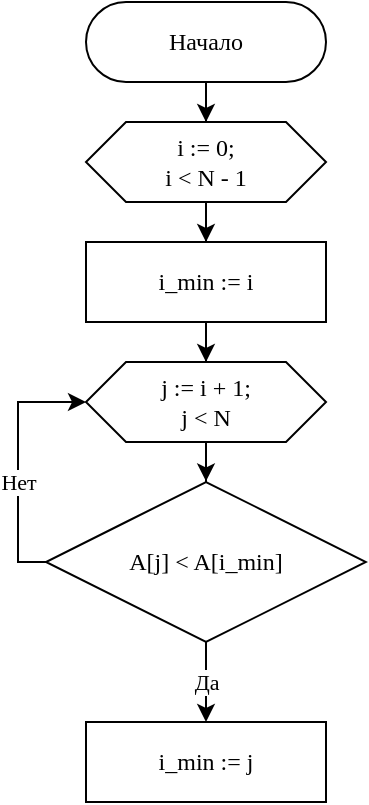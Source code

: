 <mxfile version="14.0.1" type="github">
  <diagram id="jJN2-YR1qqHn-e9BybVK" name="Page-1">
    <mxGraphModel dx="681" dy="482" grid="1" gridSize="10" guides="1" tooltips="1" connect="1" arrows="1" fold="1" page="1" pageScale="1" pageWidth="827" pageHeight="1169" math="0" shadow="0">
      <root>
        <mxCell id="0" />
        <mxCell id="1" parent="0" />
        <mxCell id="zWPFmJT7cU66MBOUrcfU-5" value="" style="edgeStyle=orthogonalEdgeStyle;rounded=0;orthogonalLoop=1;jettySize=auto;html=1;fontFamily=Consolas;" edge="1" parent="1" source="zWPFmJT7cU66MBOUrcfU-1" target="zWPFmJT7cU66MBOUrcfU-4">
          <mxGeometry relative="1" as="geometry" />
        </mxCell>
        <mxCell id="zWPFmJT7cU66MBOUrcfU-1" value="Начало" style="rounded=1;whiteSpace=wrap;html=1;arcSize=50;fontFamily=Consolas;" vertex="1" parent="1">
          <mxGeometry x="354" y="40" width="120" height="40" as="geometry" />
        </mxCell>
        <mxCell id="zWPFmJT7cU66MBOUrcfU-7" value="" style="edgeStyle=orthogonalEdgeStyle;rounded=0;orthogonalLoop=1;jettySize=auto;html=1;fontFamily=Consolas;" edge="1" parent="1" source="zWPFmJT7cU66MBOUrcfU-4" target="zWPFmJT7cU66MBOUrcfU-6">
          <mxGeometry relative="1" as="geometry" />
        </mxCell>
        <mxCell id="zWPFmJT7cU66MBOUrcfU-4" value="&lt;div&gt;i := 0;&lt;/div&gt;&lt;div&gt;i &amp;lt; N - 1&lt;/div&gt;" style="shape=hexagon;perimeter=hexagonPerimeter2;whiteSpace=wrap;html=1;fixedSize=1;rounded=1;fontFamily=Consolas;arcSize=0;" vertex="1" parent="1">
          <mxGeometry x="354" y="100" width="120" height="40" as="geometry" />
        </mxCell>
        <mxCell id="zWPFmJT7cU66MBOUrcfU-9" value="" style="edgeStyle=orthogonalEdgeStyle;rounded=0;orthogonalLoop=1;jettySize=auto;html=1;fontFamily=Consolas;" edge="1" parent="1" source="zWPFmJT7cU66MBOUrcfU-6" target="zWPFmJT7cU66MBOUrcfU-8">
          <mxGeometry relative="1" as="geometry" />
        </mxCell>
        <mxCell id="zWPFmJT7cU66MBOUrcfU-6" value="i_min := i" style="whiteSpace=wrap;html=1;rounded=1;fontFamily=Consolas;arcSize=0;" vertex="1" parent="1">
          <mxGeometry x="354" y="160" width="120" height="40" as="geometry" />
        </mxCell>
        <mxCell id="zWPFmJT7cU66MBOUrcfU-11" value="" style="edgeStyle=orthogonalEdgeStyle;rounded=0;orthogonalLoop=1;jettySize=auto;html=1;fontFamily=Consolas;entryX=0.5;entryY=-0.004;entryDx=0;entryDy=0;entryPerimeter=0;" edge="1" parent="1" source="zWPFmJT7cU66MBOUrcfU-8" target="zWPFmJT7cU66MBOUrcfU-14">
          <mxGeometry relative="1" as="geometry">
            <mxPoint x="414.0" y="270.0" as="targetPoint" />
            <Array as="points" />
          </mxGeometry>
        </mxCell>
        <mxCell id="zWPFmJT7cU66MBOUrcfU-8" value="&lt;div&gt;j := i + 1;&lt;/div&gt;&lt;div&gt;j &amp;lt; N&lt;/div&gt;" style="shape=hexagon;perimeter=hexagonPerimeter2;whiteSpace=wrap;html=1;fixedSize=1;rounded=1;fontFamily=Consolas;arcSize=0;" vertex="1" parent="1">
          <mxGeometry x="354" y="220" width="120" height="40" as="geometry" />
        </mxCell>
        <mxCell id="zWPFmJT7cU66MBOUrcfU-16" value="Да" style="edgeStyle=orthogonalEdgeStyle;rounded=0;orthogonalLoop=1;jettySize=auto;html=1;fontFamily=Consolas;" edge="1" parent="1" source="zWPFmJT7cU66MBOUrcfU-14" target="zWPFmJT7cU66MBOUrcfU-15">
          <mxGeometry relative="1" as="geometry" />
        </mxCell>
        <mxCell id="zWPFmJT7cU66MBOUrcfU-17" value="&lt;div&gt;Нет&lt;/div&gt;" style="edgeStyle=orthogonalEdgeStyle;rounded=0;orthogonalLoop=1;jettySize=auto;html=1;fontFamily=Consolas;entryX=0;entryY=0.5;entryDx=0;entryDy=0;" edge="1" parent="1" source="zWPFmJT7cU66MBOUrcfU-14" target="zWPFmJT7cU66MBOUrcfU-8">
          <mxGeometry x="-0.156" relative="1" as="geometry">
            <mxPoint x="330" y="120" as="targetPoint" />
            <Array as="points">
              <mxPoint x="320" y="320" />
              <mxPoint x="320" y="240" />
            </Array>
            <mxPoint as="offset" />
          </mxGeometry>
        </mxCell>
        <mxCell id="zWPFmJT7cU66MBOUrcfU-14" value="A[j] &amp;lt; A[i_min]" style="rhombus;whiteSpace=wrap;html=1;rounded=1;fontFamily=Consolas;arcSize=0;" vertex="1" parent="1">
          <mxGeometry x="334" y="280" width="160" height="80" as="geometry" />
        </mxCell>
        <mxCell id="zWPFmJT7cU66MBOUrcfU-15" value="i_min := j" style="whiteSpace=wrap;html=1;rounded=1;fontFamily=Consolas;arcSize=0;" vertex="1" parent="1">
          <mxGeometry x="354" y="400" width="120" height="40" as="geometry" />
        </mxCell>
      </root>
    </mxGraphModel>
  </diagram>
</mxfile>
